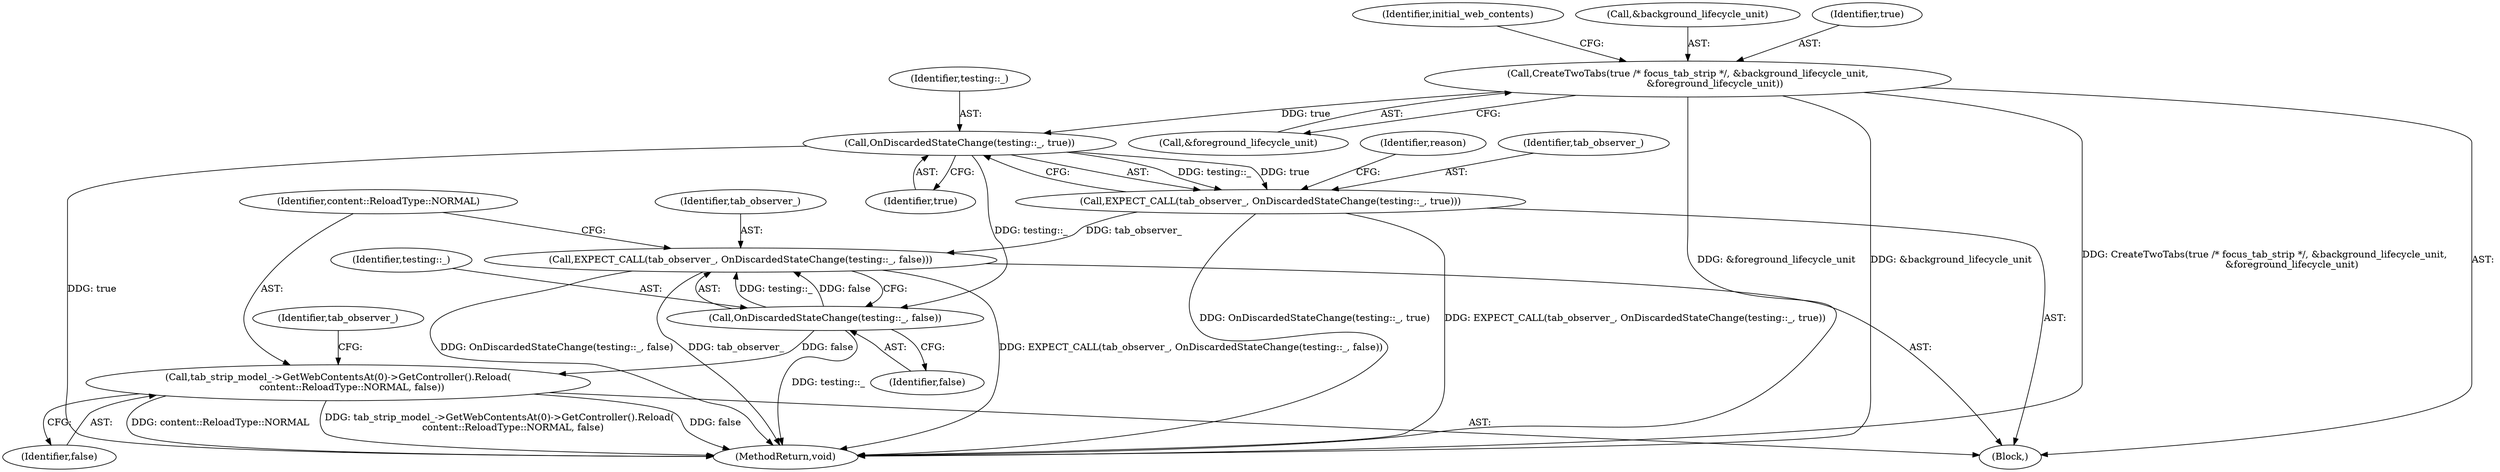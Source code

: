 digraph "1_Chrome_7394cf6f43d7a86630d3eb1c728fd63c621b5530_9@del" {
"1000128" [label="(Call,OnDiscardedStateChange(testing::_, true))"];
"1000112" [label="(Call,CreateTwoTabs(true /* focus_tab_strip */, &background_lifecycle_unit,\n                  &foreground_lifecycle_unit))"];
"1000126" [label="(Call,EXPECT_CALL(tab_observer_, OnDiscardedStateChange(testing::_, true)))"];
"1000145" [label="(Call,EXPECT_CALL(tab_observer_, OnDiscardedStateChange(testing::_, false)))"];
"1000147" [label="(Call,OnDiscardedStateChange(testing::_, false))"];
"1000150" [label="(Call,tab_strip_model_->GetWebContentsAt(0)->GetController().Reload(\n         content::ReloadType::NORMAL, false))"];
"1000149" [label="(Identifier,false)"];
"1000145" [label="(Call,EXPECT_CALL(tab_observer_, OnDiscardedStateChange(testing::_, false)))"];
"1000112" [label="(Call,CreateTwoTabs(true /* focus_tab_strip */, &background_lifecycle_unit,\n                  &foreground_lifecycle_unit))"];
"1000120" [label="(Identifier,initial_web_contents)"];
"1000128" [label="(Call,OnDiscardedStateChange(testing::_, true))"];
"1000130" [label="(Identifier,true)"];
"1000129" [label="(Identifier,testing::_)"];
"1000132" [label="(Identifier,reason)"];
"1000150" [label="(Call,tab_strip_model_->GetWebContentsAt(0)->GetController().Reload(\n         content::ReloadType::NORMAL, false))"];
"1000114" [label="(Call,&background_lifecycle_unit)"];
"1000151" [label="(Identifier,content::ReloadType::NORMAL)"];
"1000147" [label="(Call,OnDiscardedStateChange(testing::_, false))"];
"1000161" [label="(MethodReturn,void)"];
"1000116" [label="(Call,&foreground_lifecycle_unit)"];
"1000103" [label="(Block,)"];
"1000152" [label="(Identifier,false)"];
"1000127" [label="(Identifier,tab_observer_)"];
"1000148" [label="(Identifier,testing::_)"];
"1000126" [label="(Call,EXPECT_CALL(tab_observer_, OnDiscardedStateChange(testing::_, true)))"];
"1000113" [label="(Identifier,true)"];
"1000146" [label="(Identifier,tab_observer_)"];
"1000155" [label="(Identifier,tab_observer_)"];
"1000128" -> "1000126"  [label="AST: "];
"1000128" -> "1000130"  [label="CFG: "];
"1000129" -> "1000128"  [label="AST: "];
"1000130" -> "1000128"  [label="AST: "];
"1000126" -> "1000128"  [label="CFG: "];
"1000128" -> "1000161"  [label="DDG: true"];
"1000128" -> "1000126"  [label="DDG: testing::_"];
"1000128" -> "1000126"  [label="DDG: true"];
"1000112" -> "1000128"  [label="DDG: true"];
"1000128" -> "1000147"  [label="DDG: testing::_"];
"1000112" -> "1000103"  [label="AST: "];
"1000112" -> "1000116"  [label="CFG: "];
"1000113" -> "1000112"  [label="AST: "];
"1000114" -> "1000112"  [label="AST: "];
"1000116" -> "1000112"  [label="AST: "];
"1000120" -> "1000112"  [label="CFG: "];
"1000112" -> "1000161"  [label="DDG: &background_lifecycle_unit"];
"1000112" -> "1000161"  [label="DDG: CreateTwoTabs(true /* focus_tab_strip */, &background_lifecycle_unit,\n                  &foreground_lifecycle_unit)"];
"1000112" -> "1000161"  [label="DDG: &foreground_lifecycle_unit"];
"1000126" -> "1000103"  [label="AST: "];
"1000127" -> "1000126"  [label="AST: "];
"1000132" -> "1000126"  [label="CFG: "];
"1000126" -> "1000161"  [label="DDG: EXPECT_CALL(tab_observer_, OnDiscardedStateChange(testing::_, true))"];
"1000126" -> "1000161"  [label="DDG: OnDiscardedStateChange(testing::_, true)"];
"1000126" -> "1000145"  [label="DDG: tab_observer_"];
"1000145" -> "1000103"  [label="AST: "];
"1000145" -> "1000147"  [label="CFG: "];
"1000146" -> "1000145"  [label="AST: "];
"1000147" -> "1000145"  [label="AST: "];
"1000151" -> "1000145"  [label="CFG: "];
"1000145" -> "1000161"  [label="DDG: tab_observer_"];
"1000145" -> "1000161"  [label="DDG: EXPECT_CALL(tab_observer_, OnDiscardedStateChange(testing::_, false))"];
"1000145" -> "1000161"  [label="DDG: OnDiscardedStateChange(testing::_, false)"];
"1000147" -> "1000145"  [label="DDG: testing::_"];
"1000147" -> "1000145"  [label="DDG: false"];
"1000147" -> "1000149"  [label="CFG: "];
"1000148" -> "1000147"  [label="AST: "];
"1000149" -> "1000147"  [label="AST: "];
"1000147" -> "1000161"  [label="DDG: testing::_"];
"1000147" -> "1000150"  [label="DDG: false"];
"1000150" -> "1000103"  [label="AST: "];
"1000150" -> "1000152"  [label="CFG: "];
"1000151" -> "1000150"  [label="AST: "];
"1000152" -> "1000150"  [label="AST: "];
"1000155" -> "1000150"  [label="CFG: "];
"1000150" -> "1000161"  [label="DDG: content::ReloadType::NORMAL"];
"1000150" -> "1000161"  [label="DDG: tab_strip_model_->GetWebContentsAt(0)->GetController().Reload(\n         content::ReloadType::NORMAL, false)"];
"1000150" -> "1000161"  [label="DDG: false"];
}
